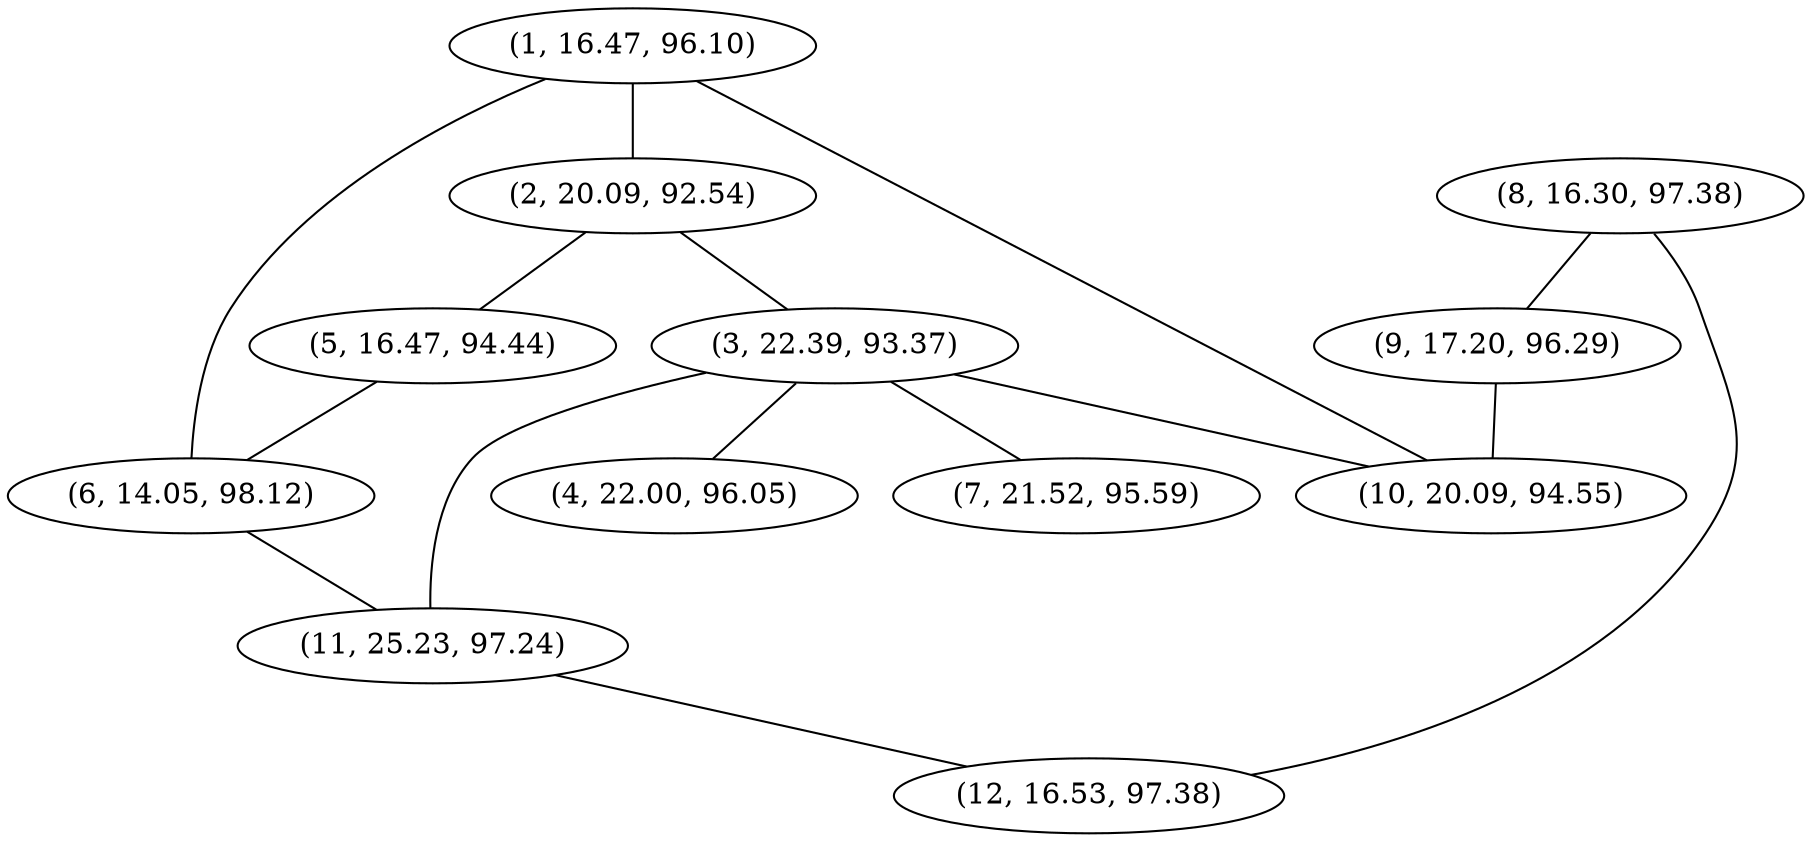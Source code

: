 graph G {
  1 [label="(1, 16.47, 96.10)"];
  1 -- 2;
  1 -- 6;
  1 -- 10;
  2 [label="(2, 20.09, 92.54)"];
  2 -- 3;
  2 -- 5;
  3 [label="(3, 22.39, 93.37)"];
  3 -- 4;
  3 -- 7;
  3 -- 10;
  3 -- 11;
  4 [label="(4, 22.00, 96.05)"];
  5 [label="(5, 16.47, 94.44)"];
  5 -- 6;
  6 [label="(6, 14.05, 98.12)"];
  6 -- 11;
  7 [label="(7, 21.52, 95.59)"];
  8 [label="(8, 16.30, 97.38)"];
  8 -- 9;
  8 -- 12;
  9 [label="(9, 17.20, 96.29)"];
  9 -- 10;
  10 [label="(10, 20.09, 94.55)"];
  11 [label="(11, 25.23, 97.24)"];
  11 -- 12;
  12 [label="(12, 16.53, 97.38)"];
}

